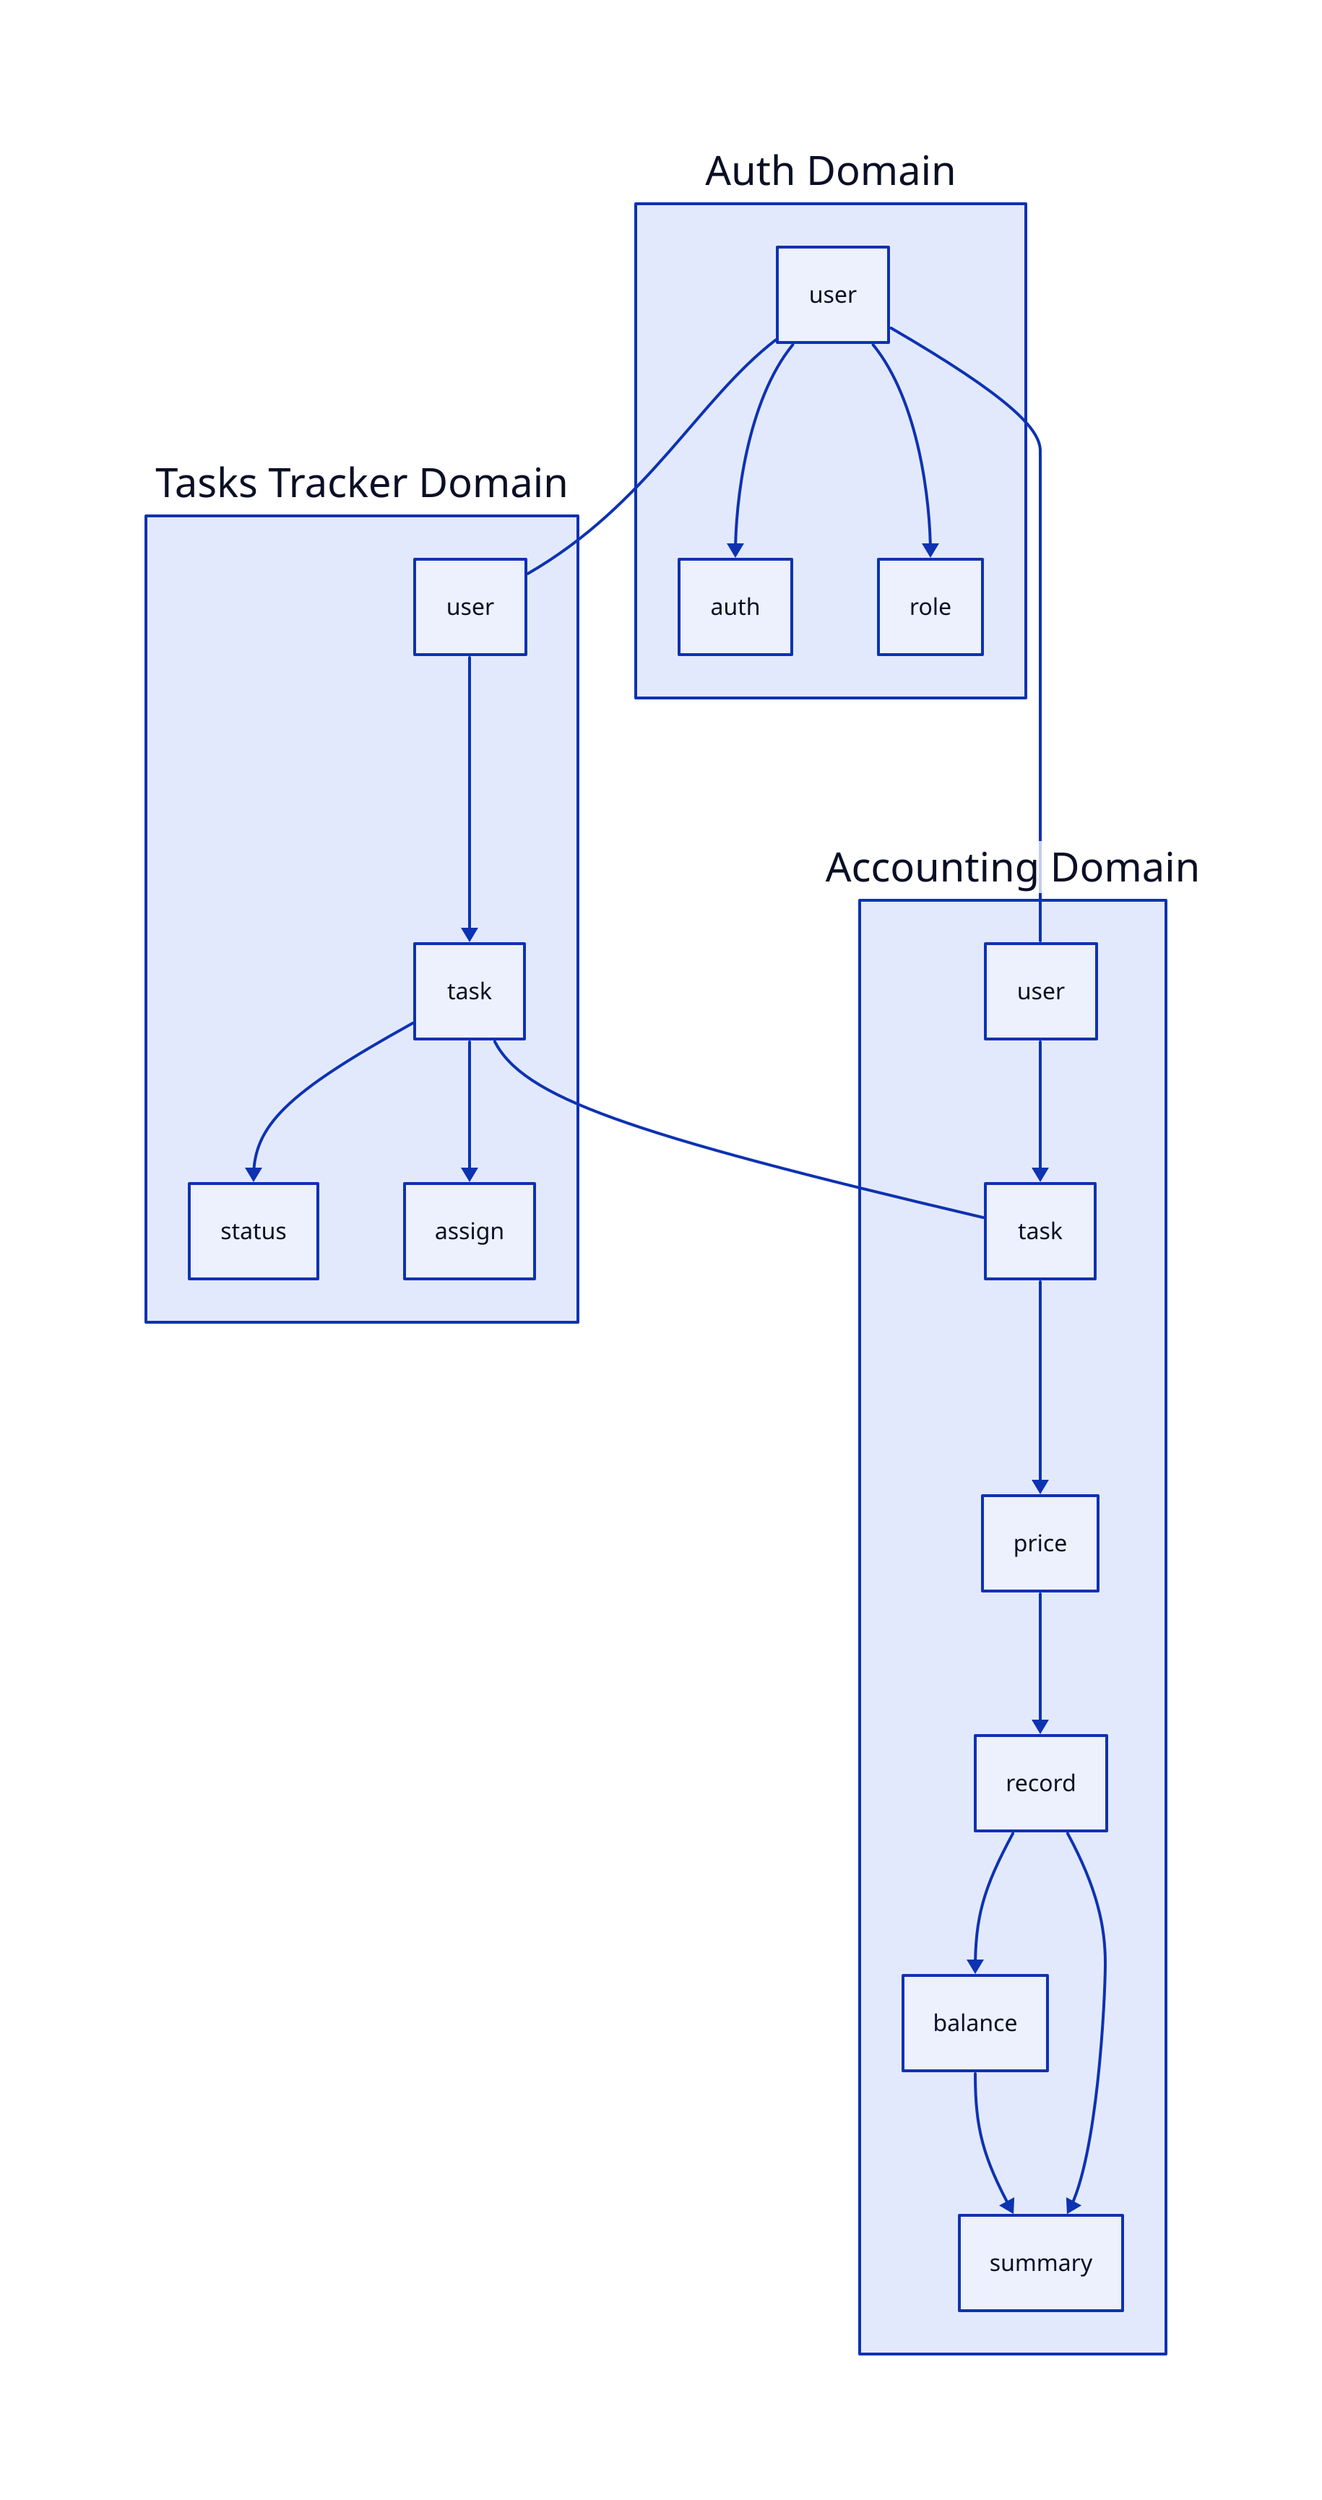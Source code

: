 authDomain: Auth Domain{
    auth
    user
    role
    auth<-user->role
}
taskTrackerDomain: Tasks Tracker Domain{
    user
    task
    status
    assign
    user->task->status
    task->assign
}
acountingDomain: Accounting Domain{
    user
    task
    price
    record
    balance
    summary
    user->task->price->record->balance->summary
    record->summary
}
authDomain.user--taskTrackerDomain.user
authDomain.user--acountingDomain.user
taskTrackerDomain.task--acountingDomain.task